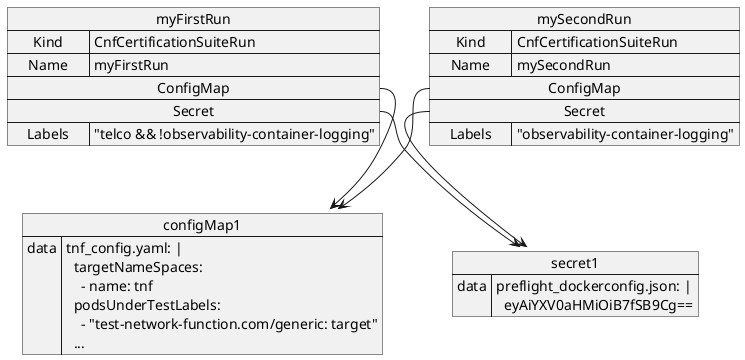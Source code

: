 @startuml "Run Config"

map configMap1 {
data => tnf_config.yaml: |\n\
  targetNameSpaces:\n\
    - name: tnf\n\
  podsUnderTestLabels:\n\
    - "test-network-function.com/generic: target"\n\
  ...
}

map secret1 {
data => preflight_dockerconfig.json: |\n\
  eyAiYXV0aHMiOiB7fSB9Cg==
}

map myFirstRun {
Kind => CnfCertificationSuiteRun
Name => myFirstRun

ConfigMap *--> configMap1
Secret *--> secret1
Labels => "telco && !observability-container-logging"
}

map mySecondRun {
Kind => CnfCertificationSuiteRun
Name => mySecondRun

ConfigMap *--> configMap1
Secret *--> secret1
Labels => "observability-container-logging"
}
@enduml